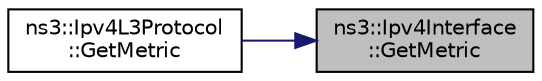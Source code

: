 digraph "ns3::Ipv4Interface::GetMetric"
{
 // LATEX_PDF_SIZE
  edge [fontname="Helvetica",fontsize="10",labelfontname="Helvetica",labelfontsize="10"];
  node [fontname="Helvetica",fontsize="10",shape=record];
  rankdir="RL";
  Node1 [label="ns3::Ipv4Interface\l::GetMetric",height=0.2,width=0.4,color="black", fillcolor="grey75", style="filled", fontcolor="black",tooltip=" "];
  Node1 -> Node2 [dir="back",color="midnightblue",fontsize="10",style="solid",fontname="Helvetica"];
  Node2 [label="ns3::Ipv4L3Protocol\l::GetMetric",height=0.2,width=0.4,color="black", fillcolor="white", style="filled",URL="$classns3_1_1_ipv4_l3_protocol.html#a8da08541802a4b86f3ed145909c5cda6",tooltip=" "];
}
